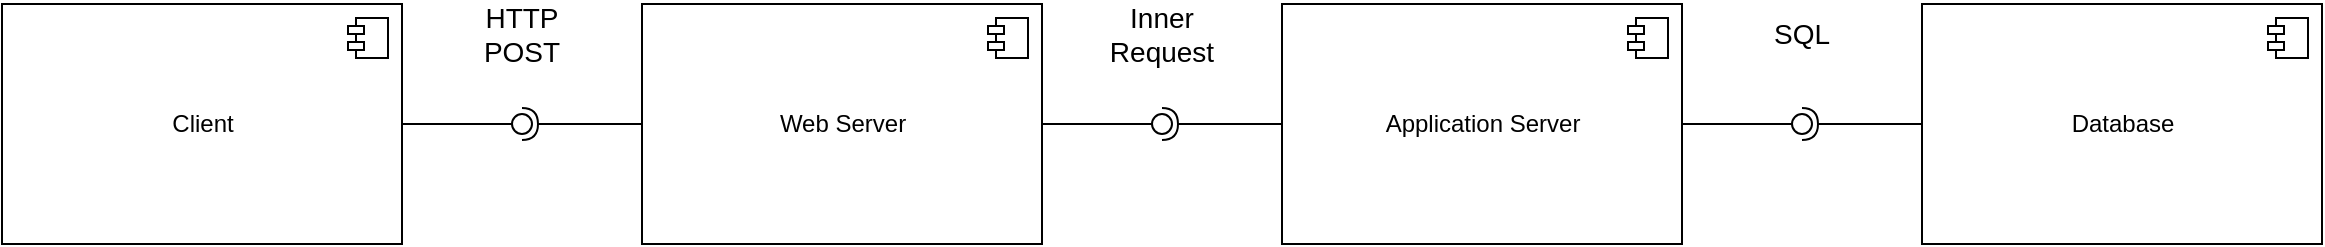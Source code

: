 <mxfile version="21.2.1" type="device" pages="2">
  <diagram id="5p2rYvuWL0eslsr9cxV8" name="Component Diagram">
    <mxGraphModel dx="2026" dy="1183" grid="1" gridSize="10" guides="1" tooltips="1" connect="1" arrows="1" fold="1" page="1" pageScale="1" pageWidth="827" pageHeight="1169" math="0" shadow="0">
      <root>
        <mxCell id="0" />
        <mxCell id="1" parent="0" />
        <mxCell id="04bXEiIHl8jj2hsgzHHX-1" value="Client" style="html=1;dropTarget=0;" parent="1" vertex="1">
          <mxGeometry x="40" y="120" width="200" height="120" as="geometry" />
        </mxCell>
        <mxCell id="04bXEiIHl8jj2hsgzHHX-2" value="" style="shape=module;jettyWidth=8;jettyHeight=4;" parent="04bXEiIHl8jj2hsgzHHX-1" vertex="1">
          <mxGeometry x="1" width="20" height="20" relative="1" as="geometry">
            <mxPoint x="-27" y="7" as="offset" />
          </mxGeometry>
        </mxCell>
        <mxCell id="04bXEiIHl8jj2hsgzHHX-12" value="Web Server" style="html=1;dropTarget=0;" parent="1" vertex="1">
          <mxGeometry x="360" y="120" width="200" height="120" as="geometry" />
        </mxCell>
        <mxCell id="04bXEiIHl8jj2hsgzHHX-13" value="" style="shape=module;jettyWidth=8;jettyHeight=4;" parent="04bXEiIHl8jj2hsgzHHX-12" vertex="1">
          <mxGeometry x="1" width="20" height="20" relative="1" as="geometry">
            <mxPoint x="-27" y="7" as="offset" />
          </mxGeometry>
        </mxCell>
        <mxCell id="04bXEiIHl8jj2hsgzHHX-16" value="" style="rounded=0;orthogonalLoop=1;jettySize=auto;html=1;endArrow=none;endFill=0;sketch=0;sourcePerimeterSpacing=0;targetPerimeterSpacing=0;fontFamily=Helvetica;fontSize=12;fontColor=default;exitX=1;exitY=0.5;exitDx=0;exitDy=0;" parent="1" source="04bXEiIHl8jj2hsgzHHX-1" target="04bXEiIHl8jj2hsgzHHX-18" edge="1">
          <mxGeometry relative="1" as="geometry">
            <mxPoint x="280" y="180" as="sourcePoint" />
          </mxGeometry>
        </mxCell>
        <mxCell id="04bXEiIHl8jj2hsgzHHX-17" value="" style="rounded=0;orthogonalLoop=1;jettySize=auto;html=1;endArrow=halfCircle;endFill=0;entryX=0.5;entryY=0.5;endSize=6;strokeWidth=1;sketch=0;fontFamily=Helvetica;fontSize=12;fontColor=default;exitX=0;exitY=0.5;exitDx=0;exitDy=0;" parent="1" source="04bXEiIHl8jj2hsgzHHX-12" target="04bXEiIHl8jj2hsgzHHX-18" edge="1">
          <mxGeometry relative="1" as="geometry">
            <mxPoint x="320" y="180" as="sourcePoint" />
          </mxGeometry>
        </mxCell>
        <mxCell id="04bXEiIHl8jj2hsgzHHX-18" value="" style="ellipse;whiteSpace=wrap;html=1;align=center;aspect=fixed;resizable=0;points=[];outlineConnect=0;sketch=0;strokeColor=default;fontFamily=Helvetica;fontSize=12;fontColor=default;fillColor=default;" parent="1" vertex="1">
          <mxGeometry x="295" y="175" width="10" height="10" as="geometry" />
        </mxCell>
        <mxCell id="04bXEiIHl8jj2hsgzHHX-19" value="Application Server" style="html=1;dropTarget=0;" parent="1" vertex="1">
          <mxGeometry x="680" y="120" width="200" height="120" as="geometry" />
        </mxCell>
        <mxCell id="04bXEiIHl8jj2hsgzHHX-20" value="" style="shape=module;jettyWidth=8;jettyHeight=4;" parent="04bXEiIHl8jj2hsgzHHX-19" vertex="1">
          <mxGeometry x="1" width="20" height="20" relative="1" as="geometry">
            <mxPoint x="-27" y="7" as="offset" />
          </mxGeometry>
        </mxCell>
        <mxCell id="04bXEiIHl8jj2hsgzHHX-21" value="" style="rounded=0;orthogonalLoop=1;jettySize=auto;html=1;endArrow=none;endFill=0;sketch=0;sourcePerimeterSpacing=0;targetPerimeterSpacing=0;fontFamily=Helvetica;fontSize=12;fontColor=default;exitX=1;exitY=0.5;exitDx=0;exitDy=0;" parent="1" target="04bXEiIHl8jj2hsgzHHX-23" edge="1">
          <mxGeometry relative="1" as="geometry">
            <mxPoint x="560" y="180" as="sourcePoint" />
          </mxGeometry>
        </mxCell>
        <mxCell id="04bXEiIHl8jj2hsgzHHX-22" value="" style="rounded=0;orthogonalLoop=1;jettySize=auto;html=1;endArrow=halfCircle;endFill=0;entryX=0.5;entryY=0.5;endSize=6;strokeWidth=1;sketch=0;fontFamily=Helvetica;fontSize=12;fontColor=default;exitX=0;exitY=0.5;exitDx=0;exitDy=0;" parent="1" source="04bXEiIHl8jj2hsgzHHX-19" target="04bXEiIHl8jj2hsgzHHX-23" edge="1">
          <mxGeometry relative="1" as="geometry">
            <mxPoint x="640" y="180" as="sourcePoint" />
          </mxGeometry>
        </mxCell>
        <mxCell id="04bXEiIHl8jj2hsgzHHX-23" value="" style="ellipse;whiteSpace=wrap;html=1;align=center;aspect=fixed;resizable=0;points=[];outlineConnect=0;sketch=0;strokeColor=default;fontFamily=Helvetica;fontSize=12;fontColor=default;fillColor=default;" parent="1" vertex="1">
          <mxGeometry x="615" y="175" width="10" height="10" as="geometry" />
        </mxCell>
        <mxCell id="04bXEiIHl8jj2hsgzHHX-24" value="&lt;font style=&quot;font-size: 14px;&quot;&gt;HTTP POST&lt;/font&gt;" style="text;html=1;strokeColor=none;fillColor=none;align=center;verticalAlign=middle;whiteSpace=wrap;rounded=0;fontSize=12;fontFamily=Helvetica;fontColor=default;" parent="1" vertex="1">
          <mxGeometry x="270" y="120" width="60" height="30" as="geometry" />
        </mxCell>
        <mxCell id="04bXEiIHl8jj2hsgzHHX-25" value="&lt;span style=&quot;font-size: 14px;&quot;&gt;Inner Request&lt;/span&gt;" style="text;html=1;strokeColor=none;fillColor=none;align=center;verticalAlign=middle;whiteSpace=wrap;rounded=0;fontSize=12;fontFamily=Helvetica;fontColor=default;" parent="1" vertex="1">
          <mxGeometry x="590" y="120" width="60" height="30" as="geometry" />
        </mxCell>
        <mxCell id="04bXEiIHl8jj2hsgzHHX-26" value="Database" style="html=1;dropTarget=0;" parent="1" vertex="1">
          <mxGeometry x="1000" y="120" width="200" height="120" as="geometry" />
        </mxCell>
        <mxCell id="04bXEiIHl8jj2hsgzHHX-27" value="" style="shape=module;jettyWidth=8;jettyHeight=4;" parent="04bXEiIHl8jj2hsgzHHX-26" vertex="1">
          <mxGeometry x="1" width="20" height="20" relative="1" as="geometry">
            <mxPoint x="-27" y="7" as="offset" />
          </mxGeometry>
        </mxCell>
        <mxCell id="04bXEiIHl8jj2hsgzHHX-28" value="" style="rounded=0;orthogonalLoop=1;jettySize=auto;html=1;endArrow=none;endFill=0;sketch=0;sourcePerimeterSpacing=0;targetPerimeterSpacing=0;fontFamily=Helvetica;fontSize=12;fontColor=default;exitX=1;exitY=0.5;exitDx=0;exitDy=0;" parent="1" target="04bXEiIHl8jj2hsgzHHX-30" edge="1">
          <mxGeometry relative="1" as="geometry">
            <mxPoint x="880" y="180" as="sourcePoint" />
          </mxGeometry>
        </mxCell>
        <mxCell id="04bXEiIHl8jj2hsgzHHX-29" value="" style="rounded=0;orthogonalLoop=1;jettySize=auto;html=1;endArrow=halfCircle;endFill=0;entryX=0.5;entryY=0.5;endSize=6;strokeWidth=1;sketch=0;fontFamily=Helvetica;fontSize=12;fontColor=default;exitX=0;exitY=0.5;exitDx=0;exitDy=0;" parent="1" source="04bXEiIHl8jj2hsgzHHX-26" target="04bXEiIHl8jj2hsgzHHX-30" edge="1">
          <mxGeometry relative="1" as="geometry">
            <mxPoint x="960" y="180" as="sourcePoint" />
          </mxGeometry>
        </mxCell>
        <mxCell id="04bXEiIHl8jj2hsgzHHX-30" value="" style="ellipse;whiteSpace=wrap;html=1;align=center;aspect=fixed;resizable=0;points=[];outlineConnect=0;sketch=0;strokeColor=default;fontFamily=Helvetica;fontSize=12;fontColor=default;fillColor=default;" parent="1" vertex="1">
          <mxGeometry x="935" y="175" width="10" height="10" as="geometry" />
        </mxCell>
        <mxCell id="04bXEiIHl8jj2hsgzHHX-31" value="&lt;span style=&quot;font-size: 14px;&quot;&gt;SQL&lt;/span&gt;" style="text;html=1;strokeColor=none;fillColor=none;align=center;verticalAlign=middle;whiteSpace=wrap;rounded=0;fontSize=12;fontFamily=Helvetica;fontColor=default;" parent="1" vertex="1">
          <mxGeometry x="910" y="120" width="60" height="30" as="geometry" />
        </mxCell>
      </root>
    </mxGraphModel>
  </diagram>
  <diagram id="2FgWOBHO0sSYxbaglhVz" name="Sequence Diagram">
    <mxGraphModel dx="1668" dy="974" grid="1" gridSize="10" guides="1" tooltips="1" connect="1" arrows="1" fold="1" page="1" pageScale="1" pageWidth="827" pageHeight="1169" math="0" shadow="0">
      <root>
        <mxCell id="0" />
        <mxCell id="1" parent="0" />
        <mxCell id="Gsg54naLwYlWK8Z8hwEK-1" value="Client" style="shape=umlLifeline;perimeter=lifelinePerimeter;whiteSpace=wrap;html=1;container=1;dropTarget=0;collapsible=0;recursiveResize=0;outlineConnect=0;portConstraint=eastwest;newEdgeStyle={&quot;edgeStyle&quot;:&quot;elbowEdgeStyle&quot;,&quot;elbow&quot;:&quot;vertical&quot;,&quot;curved&quot;:0,&quot;rounded&quot;:0};" vertex="1" parent="1">
          <mxGeometry x="160" y="80" width="120" height="760" as="geometry" />
        </mxCell>
        <mxCell id="Gsg54naLwYlWK8Z8hwEK-5" value="" style="html=1;points=[];perimeter=orthogonalPerimeter;outlineConnect=0;targetShapes=umlLifeline;portConstraint=eastwest;newEdgeStyle={&quot;edgeStyle&quot;:&quot;elbowEdgeStyle&quot;,&quot;elbow&quot;:&quot;vertical&quot;,&quot;curved&quot;:0,&quot;rounded&quot;:0};" vertex="1" parent="Gsg54naLwYlWK8Z8hwEK-1">
          <mxGeometry x="55" y="80" width="10" height="330" as="geometry" />
        </mxCell>
        <mxCell id="IoP95vmxlxcuH7JWS4S_-15" value="" style="html=1;points=[];perimeter=orthogonalPerimeter;outlineConnect=0;targetShapes=umlLifeline;portConstraint=eastwest;newEdgeStyle={&quot;edgeStyle&quot;:&quot;elbowEdgeStyle&quot;,&quot;elbow&quot;:&quot;vertical&quot;,&quot;curved&quot;:0,&quot;rounded&quot;:0};" vertex="1" parent="Gsg54naLwYlWK8Z8hwEK-1">
          <mxGeometry x="55" y="480" width="10" height="80" as="geometry" />
        </mxCell>
        <mxCell id="Gsg54naLwYlWK8Z8hwEK-2" value="Web Server" style="shape=umlLifeline;perimeter=lifelinePerimeter;whiteSpace=wrap;html=1;container=1;dropTarget=0;collapsible=0;recursiveResize=0;outlineConnect=0;portConstraint=eastwest;newEdgeStyle={&quot;edgeStyle&quot;:&quot;elbowEdgeStyle&quot;,&quot;elbow&quot;:&quot;vertical&quot;,&quot;curved&quot;:0,&quot;rounded&quot;:0};" vertex="1" parent="1">
          <mxGeometry x="360" y="80" width="120" height="760" as="geometry" />
        </mxCell>
        <mxCell id="Gsg54naLwYlWK8Z8hwEK-11" value="" style="html=1;points=[];perimeter=orthogonalPerimeter;outlineConnect=0;targetShapes=umlLifeline;portConstraint=eastwest;newEdgeStyle={&quot;edgeStyle&quot;:&quot;elbowEdgeStyle&quot;,&quot;elbow&quot;:&quot;vertical&quot;,&quot;curved&quot;:0,&quot;rounded&quot;:0};" vertex="1" parent="Gsg54naLwYlWK8Z8hwEK-2">
          <mxGeometry x="55" y="100" width="10" height="290" as="geometry" />
        </mxCell>
        <mxCell id="Gsg54naLwYlWK8Z8hwEK-3" value="Application server" style="shape=umlLifeline;perimeter=lifelinePerimeter;whiteSpace=wrap;html=1;container=1;dropTarget=0;collapsible=0;recursiveResize=0;outlineConnect=0;portConstraint=eastwest;newEdgeStyle={&quot;edgeStyle&quot;:&quot;elbowEdgeStyle&quot;,&quot;elbow&quot;:&quot;vertical&quot;,&quot;curved&quot;:0,&quot;rounded&quot;:0};" vertex="1" parent="1">
          <mxGeometry x="560" y="80" width="120" height="760" as="geometry" />
        </mxCell>
        <mxCell id="Gsg54naLwYlWK8Z8hwEK-17" value="" style="html=1;points=[];perimeter=orthogonalPerimeter;outlineConnect=0;targetShapes=umlLifeline;portConstraint=eastwest;newEdgeStyle={&quot;edgeStyle&quot;:&quot;elbowEdgeStyle&quot;,&quot;elbow&quot;:&quot;vertical&quot;,&quot;curved&quot;:0,&quot;rounded&quot;:0};" vertex="1" parent="Gsg54naLwYlWK8Z8hwEK-3">
          <mxGeometry x="55" y="120" width="10" height="250" as="geometry" />
        </mxCell>
        <mxCell id="Gsg54naLwYlWK8Z8hwEK-4" value="Database" style="shape=umlLifeline;perimeter=lifelinePerimeter;whiteSpace=wrap;html=1;container=1;dropTarget=0;collapsible=0;recursiveResize=0;outlineConnect=0;portConstraint=eastwest;newEdgeStyle={&quot;edgeStyle&quot;:&quot;elbowEdgeStyle&quot;,&quot;elbow&quot;:&quot;vertical&quot;,&quot;curved&quot;:0,&quot;rounded&quot;:0};" vertex="1" parent="1">
          <mxGeometry x="760" y="80" width="120" height="760" as="geometry" />
        </mxCell>
        <mxCell id="IoP95vmxlxcuH7JWS4S_-2" value="" style="html=1;points=[];perimeter=orthogonalPerimeter;outlineConnect=0;targetShapes=umlLifeline;portConstraint=eastwest;newEdgeStyle={&quot;edgeStyle&quot;:&quot;elbowEdgeStyle&quot;,&quot;elbow&quot;:&quot;vertical&quot;,&quot;curved&quot;:0,&quot;rounded&quot;:0};" vertex="1" parent="Gsg54naLwYlWK8Z8hwEK-4">
          <mxGeometry x="55" y="140" width="10" height="80" as="geometry" />
        </mxCell>
        <mxCell id="IoP95vmxlxcuH7JWS4S_-7" value="" style="html=1;points=[];perimeter=orthogonalPerimeter;outlineConnect=0;targetShapes=umlLifeline;portConstraint=eastwest;newEdgeStyle={&quot;edgeStyle&quot;:&quot;elbowEdgeStyle&quot;,&quot;elbow&quot;:&quot;vertical&quot;,&quot;curved&quot;:0,&quot;rounded&quot;:0};" vertex="1" parent="Gsg54naLwYlWK8Z8hwEK-4">
          <mxGeometry x="55" y="270" width="10" height="80" as="geometry" />
        </mxCell>
        <mxCell id="IoP95vmxlxcuH7JWS4S_-8" value="" style="endArrow=classic;html=1;rounded=0;" edge="1" parent="Gsg54naLwYlWK8Z8hwEK-4">
          <mxGeometry width="50" height="50" relative="1" as="geometry">
            <mxPoint x="-135" y="270" as="sourcePoint" />
            <mxPoint x="55" y="270" as="targetPoint" />
            <Array as="points">
              <mxPoint x="-80" y="270" />
            </Array>
          </mxGeometry>
        </mxCell>
        <mxCell id="IoP95vmxlxcuH7JWS4S_-9" value="return OK" style="html=1;verticalAlign=bottom;endArrow=open;dashed=1;endSize=8;edgeStyle=elbowEdgeStyle;elbow=vertical;curved=0;rounded=0;" edge="1" parent="Gsg54naLwYlWK8Z8hwEK-4" source="IoP95vmxlxcuH7JWS4S_-7">
          <mxGeometry relative="1" as="geometry">
            <mxPoint x="50" y="350.04" as="sourcePoint" />
            <mxPoint x="-135" y="350" as="targetPoint" />
            <Array as="points">
              <mxPoint x="-90" y="350" />
            </Array>
          </mxGeometry>
        </mxCell>
        <mxCell id="Gsg54naLwYlWK8Z8hwEK-8" value="" style="edgeStyle=elbowEdgeStyle;fontSize=12;html=1;endArrow=blockThin;endFill=1;rounded=0;" edge="1" parent="1" source="Gsg54naLwYlWK8Z8hwEK-5" target="Gsg54naLwYlWK8Z8hwEK-11">
          <mxGeometry width="160" relative="1" as="geometry">
            <mxPoint x="220" y="160" as="sourcePoint" />
            <mxPoint x="410" y="160" as="targetPoint" />
            <Array as="points">
              <mxPoint x="380" y="180" />
              <mxPoint x="340" y="160" />
            </Array>
          </mxGeometry>
        </mxCell>
        <mxCell id="Gsg54naLwYlWK8Z8hwEK-14" value="HTTP POST (Number)" style="text;html=1;strokeColor=none;fillColor=none;align=center;verticalAlign=middle;whiteSpace=wrap;rounded=0;" vertex="1" parent="1">
          <mxGeometry x="220" y="130" width="200" height="30" as="geometry" />
        </mxCell>
        <mxCell id="Gsg54naLwYlWK8Z8hwEK-15" value="" style="endArrow=classic;html=1;rounded=0;" edge="1" parent="1" source="Gsg54naLwYlWK8Z8hwEK-11" target="Gsg54naLwYlWK8Z8hwEK-17">
          <mxGeometry width="50" height="50" relative="1" as="geometry">
            <mxPoint x="430" y="200" as="sourcePoint" />
            <mxPoint x="610" y="200" as="targetPoint" />
            <Array as="points">
              <mxPoint x="480" y="200" />
            </Array>
          </mxGeometry>
        </mxCell>
        <mxCell id="IoP95vmxlxcuH7JWS4S_-1" value="Inner Request (Number)" style="text;html=1;strokeColor=none;fillColor=none;align=center;verticalAlign=middle;whiteSpace=wrap;rounded=0;" vertex="1" parent="1">
          <mxGeometry x="420" y="170" width="200" height="30" as="geometry" />
        </mxCell>
        <mxCell id="IoP95vmxlxcuH7JWS4S_-4" value="" style="endArrow=classic;html=1;rounded=0;" edge="1" parent="1">
          <mxGeometry width="50" height="50" relative="1" as="geometry">
            <mxPoint x="625" y="220" as="sourcePoint" />
            <mxPoint x="815" y="220" as="targetPoint" />
            <Array as="points">
              <mxPoint x="680" y="220" />
            </Array>
          </mxGeometry>
        </mxCell>
        <mxCell id="IoP95vmxlxcuH7JWS4S_-5" value="Check (Number)" style="text;html=1;strokeColor=none;fillColor=none;align=center;verticalAlign=middle;whiteSpace=wrap;rounded=0;" vertex="1" parent="1">
          <mxGeometry x="620" y="190" width="200" height="30" as="geometry" />
        </mxCell>
        <mxCell id="IoP95vmxlxcuH7JWS4S_-6" value="return OK" style="html=1;verticalAlign=bottom;endArrow=open;dashed=1;endSize=8;edgeStyle=elbowEdgeStyle;elbow=vertical;curved=0;rounded=0;" edge="1" parent="1" source="IoP95vmxlxcuH7JWS4S_-2" target="Gsg54naLwYlWK8Z8hwEK-17">
          <mxGeometry relative="1" as="geometry">
            <mxPoint x="810" y="300.04" as="sourcePoint" />
            <mxPoint x="730" y="300.04" as="targetPoint" />
            <Array as="points">
              <mxPoint x="670" y="300" />
            </Array>
          </mxGeometry>
        </mxCell>
        <mxCell id="IoP95vmxlxcuH7JWS4S_-10" value="Save (Number)" style="text;html=1;strokeColor=none;fillColor=none;align=center;verticalAlign=middle;whiteSpace=wrap;rounded=0;" vertex="1" parent="1">
          <mxGeometry x="620" y="320" width="200" height="30" as="geometry" />
        </mxCell>
        <mxCell id="IoP95vmxlxcuH7JWS4S_-11" value="OK" style="html=1;verticalAlign=bottom;endArrow=open;dashed=1;endSize=8;edgeStyle=elbowEdgeStyle;elbow=vertical;curved=0;rounded=0;" edge="1" parent="1" source="Gsg54naLwYlWK8Z8hwEK-17" target="Gsg54naLwYlWK8Z8hwEK-11">
          <mxGeometry x="0.003" relative="1" as="geometry">
            <mxPoint x="610" y="450" as="sourcePoint" />
            <mxPoint x="430" y="450" as="targetPoint" />
            <Array as="points">
              <mxPoint x="465" y="450" />
            </Array>
            <mxPoint as="offset" />
          </mxGeometry>
        </mxCell>
        <mxCell id="IoP95vmxlxcuH7JWS4S_-12" value="HTTP 200 (Number+1)" style="html=1;verticalAlign=bottom;endArrow=open;dashed=1;endSize=8;edgeStyle=elbowEdgeStyle;elbow=vertical;curved=0;rounded=0;" edge="1" parent="1">
          <mxGeometry relative="1" as="geometry">
            <mxPoint x="415" y="470" as="sourcePoint" />
            <mxPoint x="225" y="470" as="targetPoint" />
            <Array as="points">
              <mxPoint x="265" y="470" />
            </Array>
          </mxGeometry>
        </mxCell>
        <mxCell id="IoP95vmxlxcuH7JWS4S_-13" value="alt" style="shape=umlFrame;whiteSpace=wrap;html=1;pointerEvents=0;" vertex="1" parent="1">
          <mxGeometry x="170" y="240" width="670" height="570" as="geometry" />
        </mxCell>
        <mxCell id="IoP95vmxlxcuH7JWS4S_-14" value="[Valid]" style="text;html=1;strokeColor=none;fillColor=none;align=center;verticalAlign=middle;whiteSpace=wrap;rounded=0;" vertex="1" parent="1">
          <mxGeometry x="230" y="240" width="60" height="30" as="geometry" />
        </mxCell>
        <mxCell id="IoP95vmxlxcuH7JWS4S_-17" value="[Small Number]" style="text;html=1;strokeColor=none;fillColor=none;align=center;verticalAlign=middle;whiteSpace=wrap;rounded=0;" vertex="1" parent="1">
          <mxGeometry x="230" y="520" width="110" height="30" as="geometry" />
        </mxCell>
        <mxCell id="IoP95vmxlxcuH7JWS4S_-18" value="" style="html=1;points=[];perimeter=orthogonalPerimeter;outlineConnect=0;targetShapes=umlLifeline;portConstraint=eastwest;newEdgeStyle={&quot;edgeStyle&quot;:&quot;elbowEdgeStyle&quot;,&quot;elbow&quot;:&quot;vertical&quot;,&quot;curved&quot;:0,&quot;rounded&quot;:0};" vertex="1" parent="1">
          <mxGeometry x="415" y="560" width="10" height="60" as="geometry" />
        </mxCell>
        <mxCell id="IoP95vmxlxcuH7JWS4S_-19" value="" style="html=1;points=[];perimeter=orthogonalPerimeter;outlineConnect=0;targetShapes=umlLifeline;portConstraint=eastwest;newEdgeStyle={&quot;edgeStyle&quot;:&quot;elbowEdgeStyle&quot;,&quot;elbow&quot;:&quot;vertical&quot;,&quot;curved&quot;:0,&quot;rounded&quot;:0};" vertex="1" parent="1">
          <mxGeometry x="615" y="560" width="10" height="40" as="geometry" />
        </mxCell>
        <mxCell id="IoP95vmxlxcuH7JWS4S_-20" value="" style="html=1;points=[];perimeter=orthogonalPerimeter;outlineConnect=0;targetShapes=umlLifeline;portConstraint=eastwest;newEdgeStyle={&quot;edgeStyle&quot;:&quot;elbowEdgeStyle&quot;,&quot;elbow&quot;:&quot;vertical&quot;,&quot;curved&quot;:0,&quot;rounded&quot;:0};" vertex="1" parent="1">
          <mxGeometry x="815" y="560" width="10" height="20" as="geometry" />
        </mxCell>
        <mxCell id="IoP95vmxlxcuH7JWS4S_-21" value="return SMALL NUMBER" style="html=1;verticalAlign=bottom;endArrow=open;dashed=1;endSize=8;edgeStyle=elbowEdgeStyle;elbow=vertical;curved=0;rounded=0;" edge="1" parent="1" source="IoP95vmxlxcuH7JWS4S_-20" target="IoP95vmxlxcuH7JWS4S_-19">
          <mxGeometry relative="1" as="geometry">
            <mxPoint x="810" y="580" as="sourcePoint" />
            <mxPoint x="630" y="580" as="targetPoint" />
            <Array as="points">
              <mxPoint x="665" y="580" />
            </Array>
          </mxGeometry>
        </mxCell>
        <mxCell id="IoP95vmxlxcuH7JWS4S_-22" value="ERROR 1&lt;br style=&quot;border-color: var(--border-color); background-color: rgb(251, 251, 251);&quot;&gt;&lt;span style=&quot;border-color: var(--border-color);&quot;&gt;(Number small than existing)&lt;/span&gt;" style="html=1;verticalAlign=bottom;endArrow=open;dashed=1;endSize=8;edgeStyle=elbowEdgeStyle;elbow=vertical;curved=0;rounded=0;" edge="1" parent="1">
          <mxGeometry x="0.003" relative="1" as="geometry">
            <mxPoint x="615" y="600" as="sourcePoint" />
            <mxPoint x="425" y="600" as="targetPoint" />
            <Array as="points">
              <mxPoint x="465" y="600" />
            </Array>
            <mxPoint as="offset" />
          </mxGeometry>
        </mxCell>
        <mxCell id="IoP95vmxlxcuH7JWS4S_-23" value="HTTP 400" style="html=1;verticalAlign=bottom;endArrow=open;dashed=1;endSize=8;edgeStyle=elbowEdgeStyle;elbow=vertical;curved=0;rounded=0;" edge="1" parent="1">
          <mxGeometry relative="1" as="geometry">
            <mxPoint x="415" y="620" as="sourcePoint" />
            <mxPoint x="225" y="620" as="targetPoint" />
            <Array as="points">
              <mxPoint x="265" y="620" />
            </Array>
          </mxGeometry>
        </mxCell>
        <mxCell id="IoP95vmxlxcuH7JWS4S_-24" value="" style="html=1;points=[];perimeter=orthogonalPerimeter;outlineConnect=0;targetShapes=umlLifeline;portConstraint=eastwest;newEdgeStyle={&quot;edgeStyle&quot;:&quot;elbowEdgeStyle&quot;,&quot;elbow&quot;:&quot;vertical&quot;,&quot;curved&quot;:0,&quot;rounded&quot;:0};" vertex="1" parent="1">
          <mxGeometry x="215" y="710" width="10" height="80" as="geometry" />
        </mxCell>
        <mxCell id="IoP95vmxlxcuH7JWS4S_-26" value="[Number already exists]&amp;nbsp;" style="text;html=1;strokeColor=none;fillColor=none;align=center;verticalAlign=middle;whiteSpace=wrap;rounded=0;" vertex="1" parent="1">
          <mxGeometry x="230" y="670" width="150" height="30" as="geometry" />
        </mxCell>
        <mxCell id="IoP95vmxlxcuH7JWS4S_-27" value="" style="html=1;points=[];perimeter=orthogonalPerimeter;outlineConnect=0;targetShapes=umlLifeline;portConstraint=eastwest;newEdgeStyle={&quot;edgeStyle&quot;:&quot;elbowEdgeStyle&quot;,&quot;elbow&quot;:&quot;vertical&quot;,&quot;curved&quot;:0,&quot;rounded&quot;:0};" vertex="1" parent="1">
          <mxGeometry x="415" y="710" width="10" height="60" as="geometry" />
        </mxCell>
        <mxCell id="IoP95vmxlxcuH7JWS4S_-28" value="" style="html=1;points=[];perimeter=orthogonalPerimeter;outlineConnect=0;targetShapes=umlLifeline;portConstraint=eastwest;newEdgeStyle={&quot;edgeStyle&quot;:&quot;elbowEdgeStyle&quot;,&quot;elbow&quot;:&quot;vertical&quot;,&quot;curved&quot;:0,&quot;rounded&quot;:0};" vertex="1" parent="1">
          <mxGeometry x="615" y="710" width="10" height="40" as="geometry" />
        </mxCell>
        <mxCell id="IoP95vmxlxcuH7JWS4S_-29" value="" style="html=1;points=[];perimeter=orthogonalPerimeter;outlineConnect=0;targetShapes=umlLifeline;portConstraint=eastwest;newEdgeStyle={&quot;edgeStyle&quot;:&quot;elbowEdgeStyle&quot;,&quot;elbow&quot;:&quot;vertical&quot;,&quot;curved&quot;:0,&quot;rounded&quot;:0};" vertex="1" parent="1">
          <mxGeometry x="815" y="710" width="10" height="20" as="geometry" />
        </mxCell>
        <mxCell id="IoP95vmxlxcuH7JWS4S_-30" value="return ALREADY EXISTS" style="html=1;verticalAlign=bottom;endArrow=open;dashed=1;endSize=8;edgeStyle=elbowEdgeStyle;elbow=vertical;curved=0;rounded=0;" edge="1" parent="1" source="IoP95vmxlxcuH7JWS4S_-29" target="IoP95vmxlxcuH7JWS4S_-28">
          <mxGeometry x="0.003" relative="1" as="geometry">
            <mxPoint x="810" y="730" as="sourcePoint" />
            <mxPoint x="630" y="730" as="targetPoint" />
            <Array as="points">
              <mxPoint x="665" y="730" />
            </Array>
            <mxPoint as="offset" />
          </mxGeometry>
        </mxCell>
        <mxCell id="IoP95vmxlxcuH7JWS4S_-31" value="ERROR 2&lt;br style=&quot;border-color: var(--border-color); background-color: rgb(251, 251, 251);&quot;&gt;(Number already exists)" style="html=1;verticalAlign=bottom;endArrow=open;dashed=1;endSize=8;edgeStyle=elbowEdgeStyle;elbow=vertical;curved=0;rounded=0;" edge="1" parent="1">
          <mxGeometry relative="1" as="geometry">
            <mxPoint x="615" y="750" as="sourcePoint" />
            <mxPoint x="425" y="750" as="targetPoint" />
            <Array as="points">
              <mxPoint x="465" y="750" />
            </Array>
          </mxGeometry>
        </mxCell>
        <mxCell id="IoP95vmxlxcuH7JWS4S_-32" value="HTTP 400" style="html=1;verticalAlign=bottom;endArrow=open;dashed=1;endSize=8;edgeStyle=elbowEdgeStyle;elbow=vertical;curved=0;rounded=0;" edge="1" parent="1">
          <mxGeometry relative="1" as="geometry">
            <mxPoint x="415" y="770" as="sourcePoint" />
            <mxPoint x="225" y="770" as="targetPoint" />
            <Array as="points">
              <mxPoint x="265" y="770" />
            </Array>
          </mxGeometry>
        </mxCell>
        <mxCell id="G7QEpnauZqRHoiXolP_--1" value="sq 3-layer architechure" style="shape=umlFrame;whiteSpace=wrap;html=1;pointerEvents=0;width=160;height=30;" vertex="1" parent="1">
          <mxGeometry x="120" y="40" width="800" height="840" as="geometry" />
        </mxCell>
        <mxCell id="3hWqakIS1rNQ3_4g5HU4-4" value="" style="endArrow=none;html=1;rounded=0;entryX=0.999;entryY=0.49;entryDx=0;entryDy=0;entryPerimeter=0;dashed=1;dashPattern=12 12;" edge="1" parent="1" target="IoP95vmxlxcuH7JWS4S_-13">
          <mxGeometry width="50" height="50" relative="1" as="geometry">
            <mxPoint x="170" y="520" as="sourcePoint" />
            <mxPoint x="330" y="520" as="targetPoint" />
          </mxGeometry>
        </mxCell>
        <mxCell id="3hWqakIS1rNQ3_4g5HU4-5" value="" style="endArrow=none;html=1;rounded=0;entryX=0.999;entryY=0.49;entryDx=0;entryDy=0;entryPerimeter=0;dashed=1;dashPattern=12 12;" edge="1" parent="1">
          <mxGeometry width="50" height="50" relative="1" as="geometry">
            <mxPoint x="170" y="671" as="sourcePoint" />
            <mxPoint x="839" y="670" as="targetPoint" />
          </mxGeometry>
        </mxCell>
      </root>
    </mxGraphModel>
  </diagram>
</mxfile>
